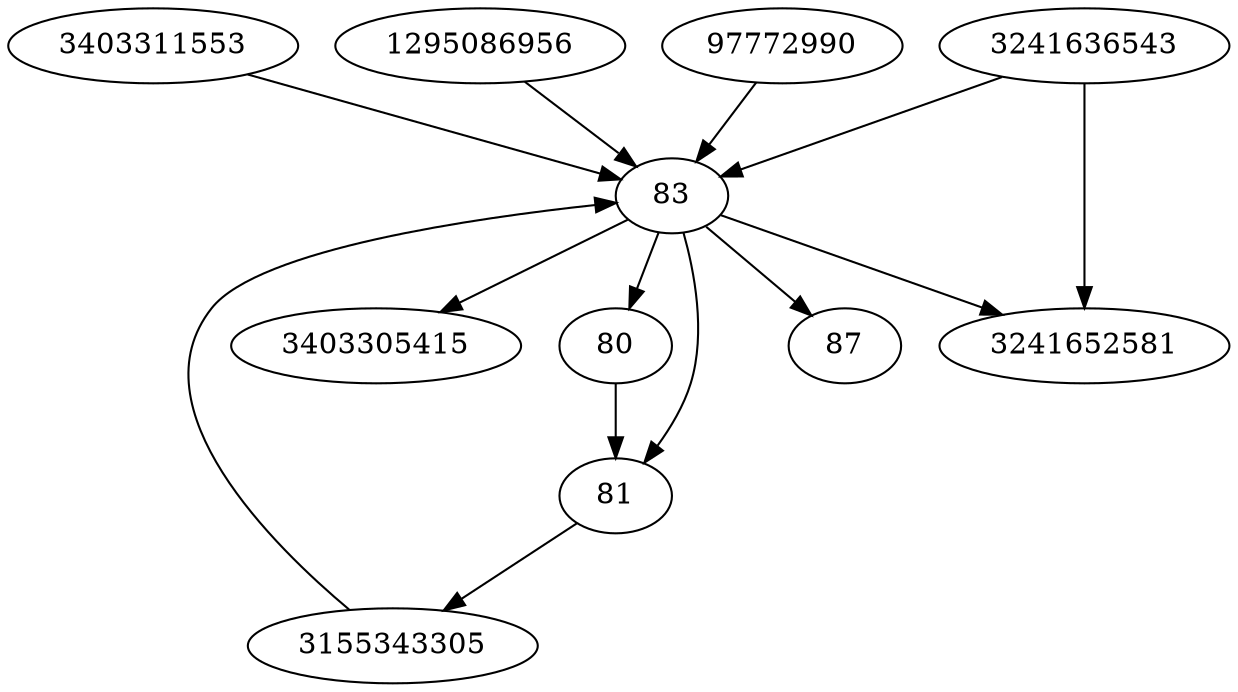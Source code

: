 strict digraph  {
3403311553;
3241652581;
3403305415;
3155343305;
1295086956;
80;
81;
83;
87;
97772990;
3241636543;
3403311553 -> 83;
3155343305 -> 83;
1295086956 -> 83;
80 -> 81;
81 -> 3155343305;
83 -> 3403305415;
83 -> 80;
83 -> 87;
83 -> 3241652581;
83 -> 81;
97772990 -> 83;
3241636543 -> 3241652581;
3241636543 -> 83;
}
